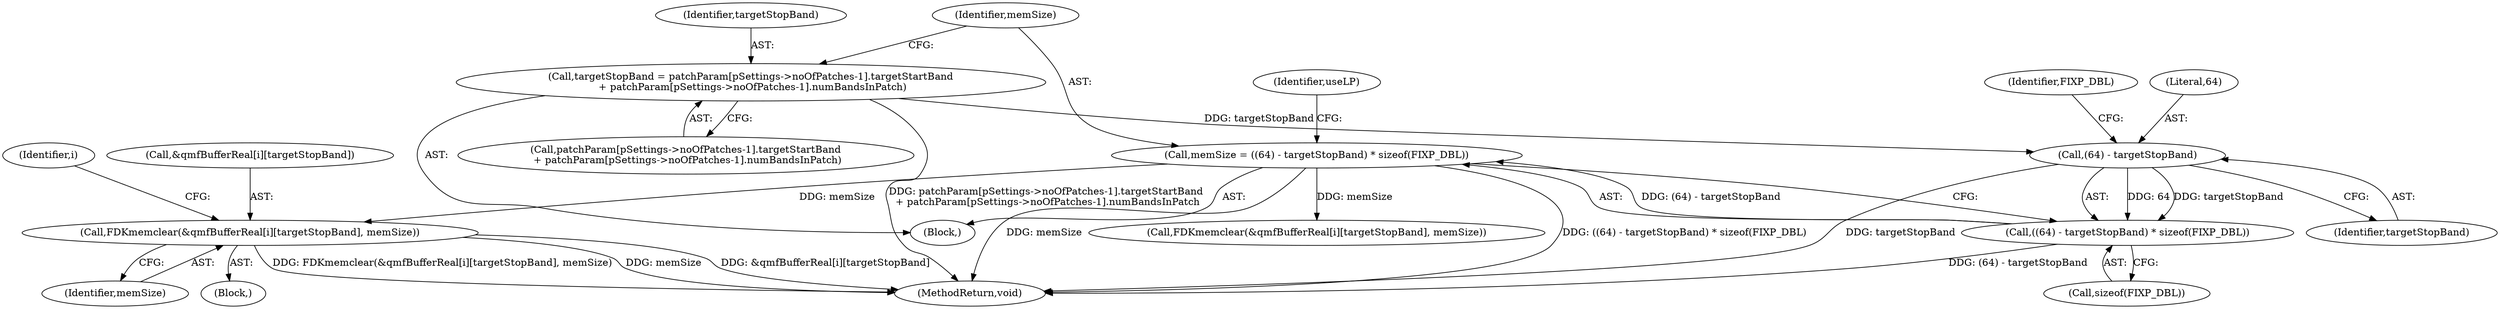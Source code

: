 digraph "0_Android_8e3be529372892e20ccf196809bc73276c822189@array" {
"1000348" [label="(Call,FDKmemclear(&qmfBufferReal[i][targetStopBand], memSize))"];
"1000299" [label="(Call,memSize = ((64) - targetStopBand) * sizeof(FIXP_DBL))"];
"1000301" [label="(Call,((64) - targetStopBand) * sizeof(FIXP_DBL))"];
"1000302" [label="(Call,(64) - targetStopBand)"];
"1000277" [label="(Call,targetStopBand = patchParam[pSettings->noOfPatches-1].targetStartBand\n + patchParam[pSettings->noOfPatches-1].numBandsInPatch)"];
"1002020" [label="(MethodReturn,void)"];
"1000309" [label="(Identifier,useLP)"];
"1000306" [label="(Identifier,FIXP_DBL)"];
"1000346" [label="(Identifier,i)"];
"1000178" [label="(Block,)"];
"1000301" [label="(Call,((64) - targetStopBand) * sizeof(FIXP_DBL))"];
"1000279" [label="(Call,patchParam[pSettings->noOfPatches-1].targetStartBand\n + patchParam[pSettings->noOfPatches-1].numBandsInPatch)"];
"1000347" [label="(Block,)"];
"1000303" [label="(Literal,64)"];
"1000278" [label="(Identifier,targetStopBand)"];
"1000300" [label="(Identifier,memSize)"];
"1000305" [label="(Call,sizeof(FIXP_DBL))"];
"1000349" [label="(Call,&qmfBufferReal[i][targetStopBand])"];
"1000302" [label="(Call,(64) - targetStopBand)"];
"1000277" [label="(Call,targetStopBand = patchParam[pSettings->noOfPatches-1].targetStartBand\n + patchParam[pSettings->noOfPatches-1].numBandsInPatch)"];
"1000299" [label="(Call,memSize = ((64) - targetStopBand) * sizeof(FIXP_DBL))"];
"1000321" [label="(Call,FDKmemclear(&qmfBufferReal[i][targetStopBand], memSize))"];
"1000348" [label="(Call,FDKmemclear(&qmfBufferReal[i][targetStopBand], memSize))"];
"1000304" [label="(Identifier,targetStopBand)"];
"1000355" [label="(Identifier,memSize)"];
"1000348" -> "1000347"  [label="AST: "];
"1000348" -> "1000355"  [label="CFG: "];
"1000349" -> "1000348"  [label="AST: "];
"1000355" -> "1000348"  [label="AST: "];
"1000346" -> "1000348"  [label="CFG: "];
"1000348" -> "1002020"  [label="DDG: &qmfBufferReal[i][targetStopBand]"];
"1000348" -> "1002020"  [label="DDG: FDKmemclear(&qmfBufferReal[i][targetStopBand], memSize)"];
"1000348" -> "1002020"  [label="DDG: memSize"];
"1000299" -> "1000348"  [label="DDG: memSize"];
"1000299" -> "1000178"  [label="AST: "];
"1000299" -> "1000301"  [label="CFG: "];
"1000300" -> "1000299"  [label="AST: "];
"1000301" -> "1000299"  [label="AST: "];
"1000309" -> "1000299"  [label="CFG: "];
"1000299" -> "1002020"  [label="DDG: ((64) - targetStopBand) * sizeof(FIXP_DBL)"];
"1000299" -> "1002020"  [label="DDG: memSize"];
"1000301" -> "1000299"  [label="DDG: (64) - targetStopBand"];
"1000299" -> "1000321"  [label="DDG: memSize"];
"1000301" -> "1000305"  [label="CFG: "];
"1000302" -> "1000301"  [label="AST: "];
"1000305" -> "1000301"  [label="AST: "];
"1000301" -> "1002020"  [label="DDG: (64) - targetStopBand"];
"1000302" -> "1000301"  [label="DDG: 64"];
"1000302" -> "1000301"  [label="DDG: targetStopBand"];
"1000302" -> "1000304"  [label="CFG: "];
"1000303" -> "1000302"  [label="AST: "];
"1000304" -> "1000302"  [label="AST: "];
"1000306" -> "1000302"  [label="CFG: "];
"1000302" -> "1002020"  [label="DDG: targetStopBand"];
"1000277" -> "1000302"  [label="DDG: targetStopBand"];
"1000277" -> "1000178"  [label="AST: "];
"1000277" -> "1000279"  [label="CFG: "];
"1000278" -> "1000277"  [label="AST: "];
"1000279" -> "1000277"  [label="AST: "];
"1000300" -> "1000277"  [label="CFG: "];
"1000277" -> "1002020"  [label="DDG: patchParam[pSettings->noOfPatches-1].targetStartBand\n + patchParam[pSettings->noOfPatches-1].numBandsInPatch"];
}
